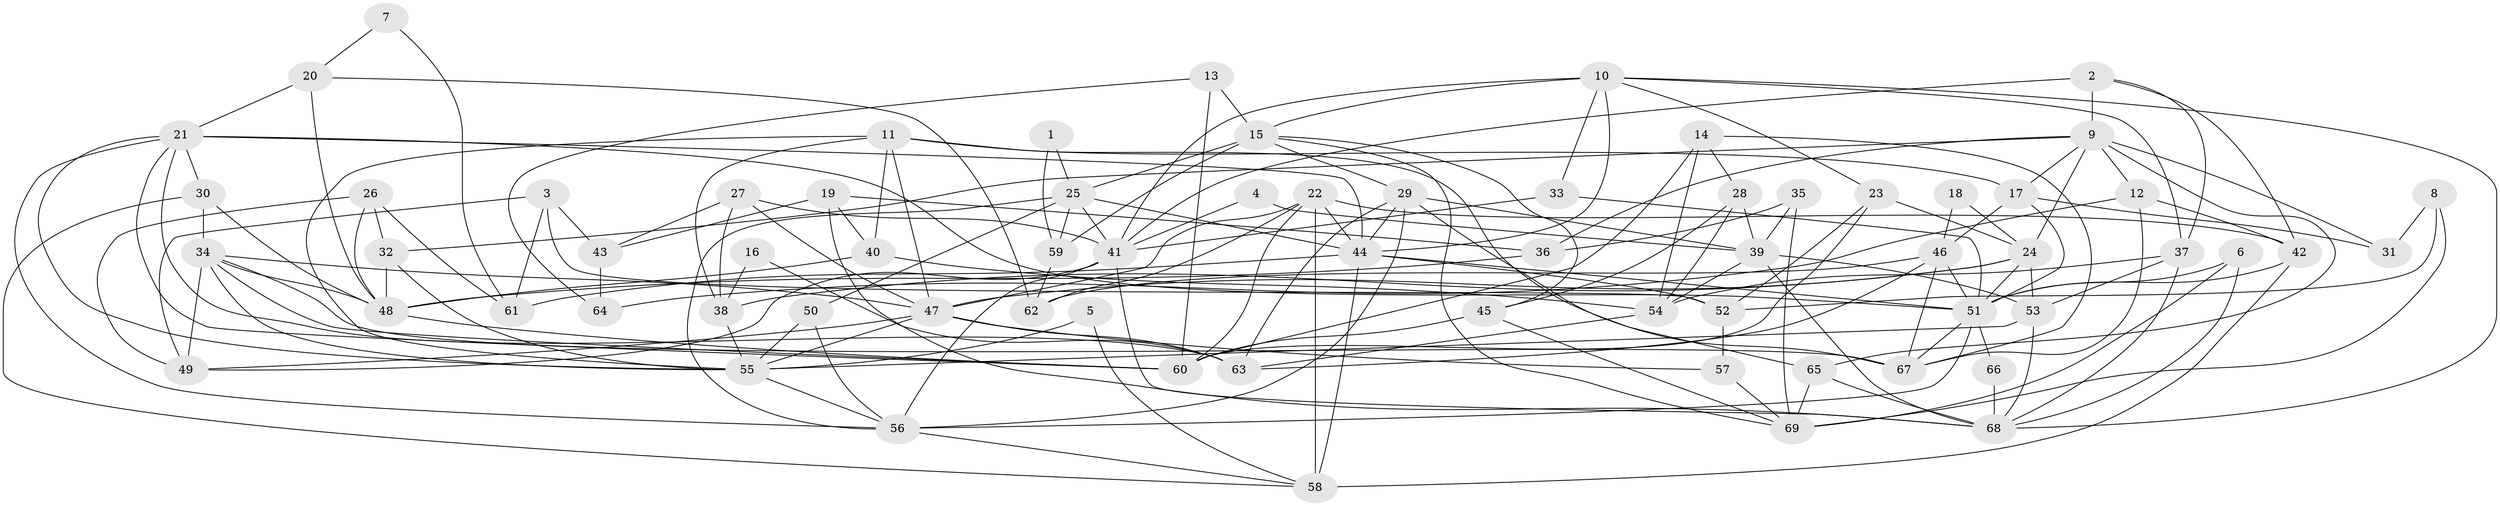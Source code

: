 // original degree distribution, {5: 0.12280701754385964, 2: 0.15789473684210525, 3: 0.2543859649122807, 4: 0.2894736842105263, 6: 0.08771929824561403, 7: 0.07894736842105263, 8: 0.008771929824561403}
// Generated by graph-tools (version 1.1) at 2025/37/03/04/25 23:37:08]
// undirected, 69 vertices, 175 edges
graph export_dot {
  node [color=gray90,style=filled];
  1;
  2;
  3;
  4;
  5;
  6;
  7;
  8;
  9;
  10;
  11;
  12;
  13;
  14;
  15;
  16;
  17;
  18;
  19;
  20;
  21;
  22;
  23;
  24;
  25;
  26;
  27;
  28;
  29;
  30;
  31;
  32;
  33;
  34;
  35;
  36;
  37;
  38;
  39;
  40;
  41;
  42;
  43;
  44;
  45;
  46;
  47;
  48;
  49;
  50;
  51;
  52;
  53;
  54;
  55;
  56;
  57;
  58;
  59;
  60;
  61;
  62;
  63;
  64;
  65;
  66;
  67;
  68;
  69;
  1 -- 25 [weight=1.0];
  1 -- 59 [weight=1.0];
  2 -- 9 [weight=1.0];
  2 -- 37 [weight=1.0];
  2 -- 41 [weight=2.0];
  2 -- 42 [weight=1.0];
  3 -- 43 [weight=1.0];
  3 -- 49 [weight=1.0];
  3 -- 52 [weight=1.0];
  3 -- 61 [weight=1.0];
  4 -- 39 [weight=1.0];
  4 -- 41 [weight=1.0];
  5 -- 55 [weight=1.0];
  5 -- 58 [weight=1.0];
  6 -- 51 [weight=1.0];
  6 -- 68 [weight=1.0];
  6 -- 69 [weight=1.0];
  7 -- 20 [weight=1.0];
  7 -- 61 [weight=1.0];
  8 -- 31 [weight=1.0];
  8 -- 52 [weight=1.0];
  8 -- 69 [weight=1.0];
  9 -- 12 [weight=1.0];
  9 -- 17 [weight=1.0];
  9 -- 24 [weight=1.0];
  9 -- 31 [weight=1.0];
  9 -- 32 [weight=1.0];
  9 -- 36 [weight=1.0];
  9 -- 65 [weight=1.0];
  10 -- 15 [weight=1.0];
  10 -- 23 [weight=1.0];
  10 -- 33 [weight=1.0];
  10 -- 37 [weight=1.0];
  10 -- 41 [weight=1.0];
  10 -- 44 [weight=1.0];
  10 -- 68 [weight=1.0];
  11 -- 17 [weight=1.0];
  11 -- 38 [weight=1.0];
  11 -- 40 [weight=1.0];
  11 -- 47 [weight=1.0];
  11 -- 55 [weight=1.0];
  11 -- 65 [weight=1.0];
  12 -- 42 [weight=1.0];
  12 -- 64 [weight=1.0];
  12 -- 67 [weight=1.0];
  13 -- 15 [weight=1.0];
  13 -- 60 [weight=1.0];
  13 -- 64 [weight=1.0];
  14 -- 28 [weight=1.0];
  14 -- 54 [weight=1.0];
  14 -- 60 [weight=1.0];
  14 -- 67 [weight=1.0];
  15 -- 25 [weight=1.0];
  15 -- 29 [weight=1.0];
  15 -- 45 [weight=1.0];
  15 -- 59 [weight=1.0];
  15 -- 69 [weight=1.0];
  16 -- 38 [weight=1.0];
  16 -- 63 [weight=1.0];
  17 -- 31 [weight=1.0];
  17 -- 46 [weight=1.0];
  17 -- 51 [weight=1.0];
  18 -- 24 [weight=1.0];
  18 -- 46 [weight=1.0];
  19 -- 36 [weight=1.0];
  19 -- 40 [weight=1.0];
  19 -- 43 [weight=1.0];
  19 -- 68 [weight=1.0];
  20 -- 21 [weight=1.0];
  20 -- 48 [weight=2.0];
  20 -- 62 [weight=1.0];
  21 -- 30 [weight=1.0];
  21 -- 44 [weight=1.0];
  21 -- 51 [weight=1.0];
  21 -- 55 [weight=1.0];
  21 -- 56 [weight=1.0];
  21 -- 60 [weight=1.0];
  21 -- 63 [weight=1.0];
  22 -- 42 [weight=2.0];
  22 -- 44 [weight=1.0];
  22 -- 47 [weight=1.0];
  22 -- 58 [weight=1.0];
  22 -- 60 [weight=1.0];
  22 -- 62 [weight=1.0];
  23 -- 24 [weight=1.0];
  23 -- 52 [weight=1.0];
  23 -- 60 [weight=1.0];
  24 -- 38 [weight=1.0];
  24 -- 47 [weight=1.0];
  24 -- 51 [weight=1.0];
  24 -- 53 [weight=1.0];
  25 -- 41 [weight=1.0];
  25 -- 44 [weight=1.0];
  25 -- 50 [weight=1.0];
  25 -- 56 [weight=1.0];
  25 -- 59 [weight=1.0];
  26 -- 32 [weight=1.0];
  26 -- 48 [weight=1.0];
  26 -- 49 [weight=1.0];
  26 -- 61 [weight=1.0];
  27 -- 38 [weight=1.0];
  27 -- 41 [weight=1.0];
  27 -- 43 [weight=1.0];
  27 -- 47 [weight=1.0];
  28 -- 39 [weight=1.0];
  28 -- 45 [weight=1.0];
  28 -- 54 [weight=1.0];
  29 -- 39 [weight=1.0];
  29 -- 44 [weight=1.0];
  29 -- 56 [weight=1.0];
  29 -- 63 [weight=1.0];
  29 -- 67 [weight=1.0];
  30 -- 34 [weight=1.0];
  30 -- 48 [weight=1.0];
  30 -- 58 [weight=1.0];
  32 -- 48 [weight=1.0];
  32 -- 55 [weight=1.0];
  33 -- 41 [weight=2.0];
  33 -- 51 [weight=1.0];
  34 -- 47 [weight=1.0];
  34 -- 48 [weight=1.0];
  34 -- 49 [weight=1.0];
  34 -- 55 [weight=1.0];
  34 -- 60 [weight=1.0];
  34 -- 67 [weight=1.0];
  35 -- 36 [weight=1.0];
  35 -- 39 [weight=1.0];
  35 -- 69 [weight=1.0];
  36 -- 48 [weight=1.0];
  37 -- 53 [weight=1.0];
  37 -- 54 [weight=1.0];
  37 -- 68 [weight=1.0];
  38 -- 55 [weight=1.0];
  39 -- 53 [weight=1.0];
  39 -- 54 [weight=1.0];
  39 -- 68 [weight=1.0];
  40 -- 48 [weight=1.0];
  40 -- 54 [weight=1.0];
  41 -- 49 [weight=1.0];
  41 -- 56 [weight=1.0];
  41 -- 68 [weight=1.0];
  42 -- 51 [weight=1.0];
  42 -- 58 [weight=1.0];
  43 -- 64 [weight=1.0];
  44 -- 51 [weight=1.0];
  44 -- 52 [weight=1.0];
  44 -- 58 [weight=2.0];
  44 -- 61 [weight=1.0];
  45 -- 60 [weight=1.0];
  45 -- 69 [weight=1.0];
  46 -- 51 [weight=1.0];
  46 -- 62 [weight=1.0];
  46 -- 63 [weight=1.0];
  46 -- 67 [weight=1.0];
  47 -- 49 [weight=1.0];
  47 -- 55 [weight=1.0];
  47 -- 57 [weight=1.0];
  47 -- 63 [weight=1.0];
  48 -- 60 [weight=1.0];
  50 -- 55 [weight=1.0];
  50 -- 56 [weight=1.0];
  51 -- 56 [weight=1.0];
  51 -- 66 [weight=1.0];
  51 -- 67 [weight=1.0];
  52 -- 57 [weight=1.0];
  53 -- 55 [weight=1.0];
  53 -- 68 [weight=1.0];
  54 -- 63 [weight=1.0];
  55 -- 56 [weight=1.0];
  56 -- 58 [weight=1.0];
  57 -- 69 [weight=1.0];
  59 -- 62 [weight=1.0];
  65 -- 68 [weight=1.0];
  65 -- 69 [weight=2.0];
  66 -- 68 [weight=1.0];
}
